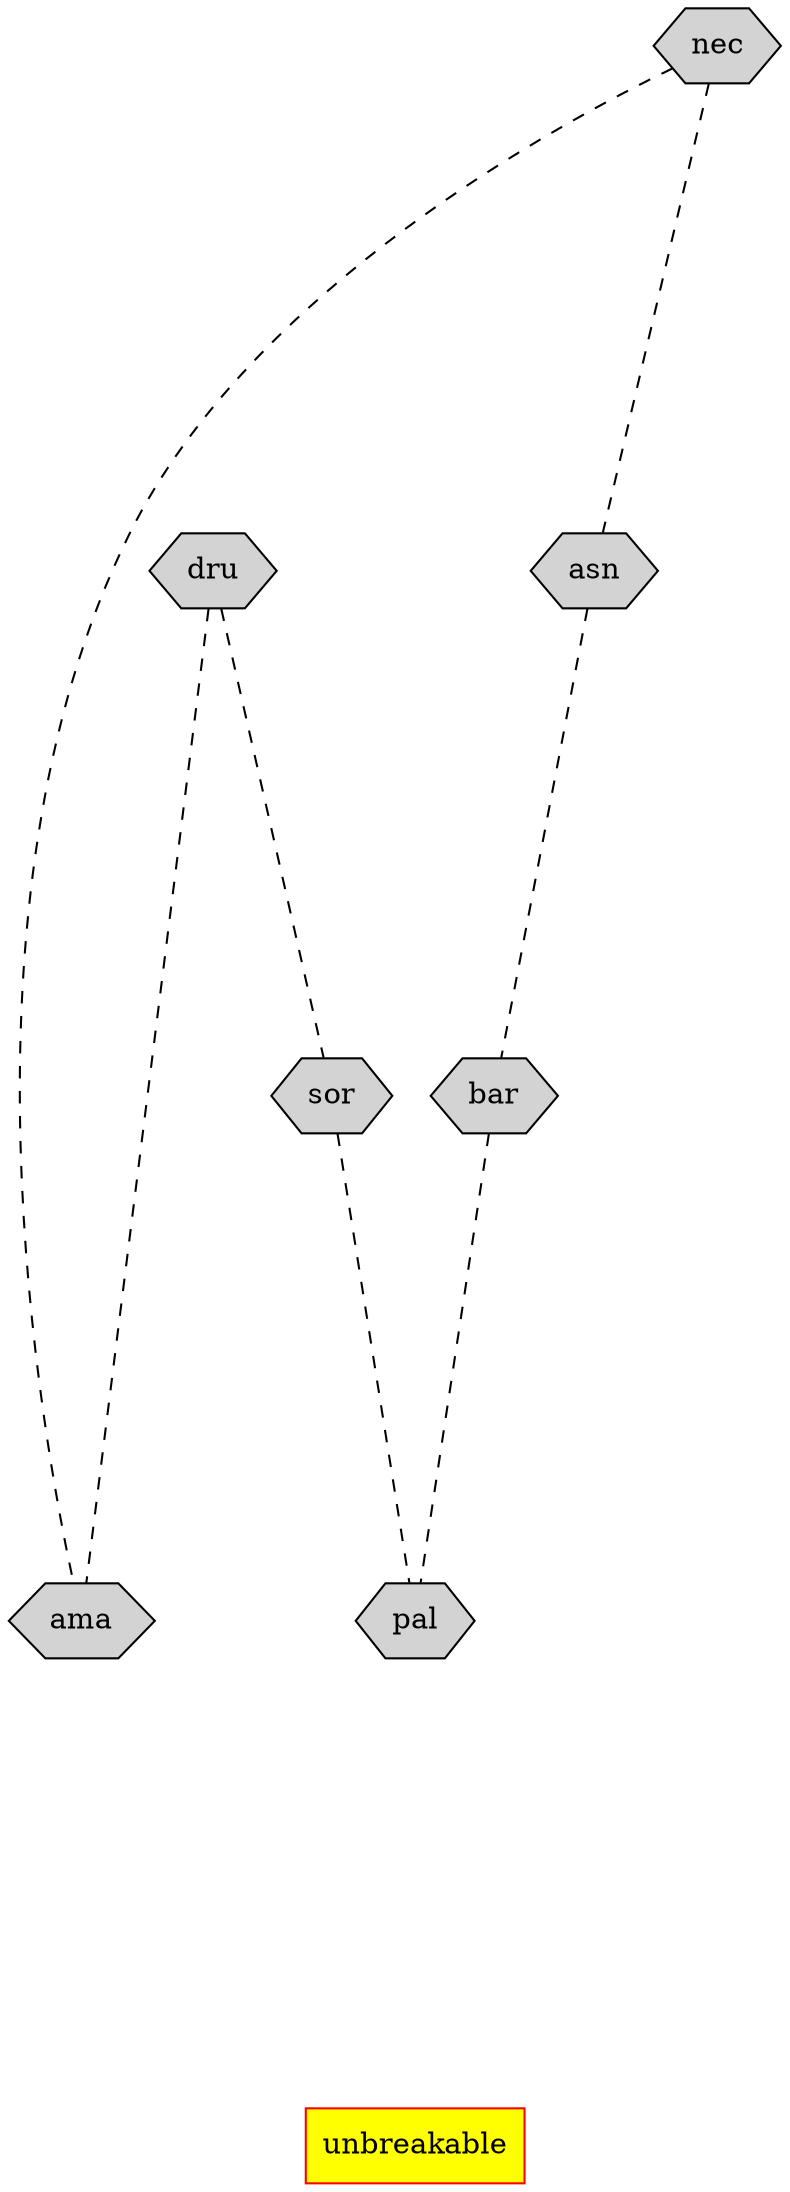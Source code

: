 digraph {
    root = centre;
    centre[shape="box", style="filled",label="unbreakable",color="red",fillcolor="yellow"]
    ranksep=3
    asn,dru,bar,ama,pal,nec,sor[shape="hexagon",style="filled"]
    {
        edge[weight=1,style="invis"]

            asn->centre
            dru->centre
            bar->centre
            ama->centre
            pal->centre
            nec->centre
            sor->centre
    }
    {
        edge[weight=0,style="dashed",dir=none];
        asn->bar;
        dru->sor;
        dru->ama;
        bar->pal;
        nec->ama;
        nec->asn;
        sor->pal;
    }
}

//twopi -Tsvg -o diablo2.svg